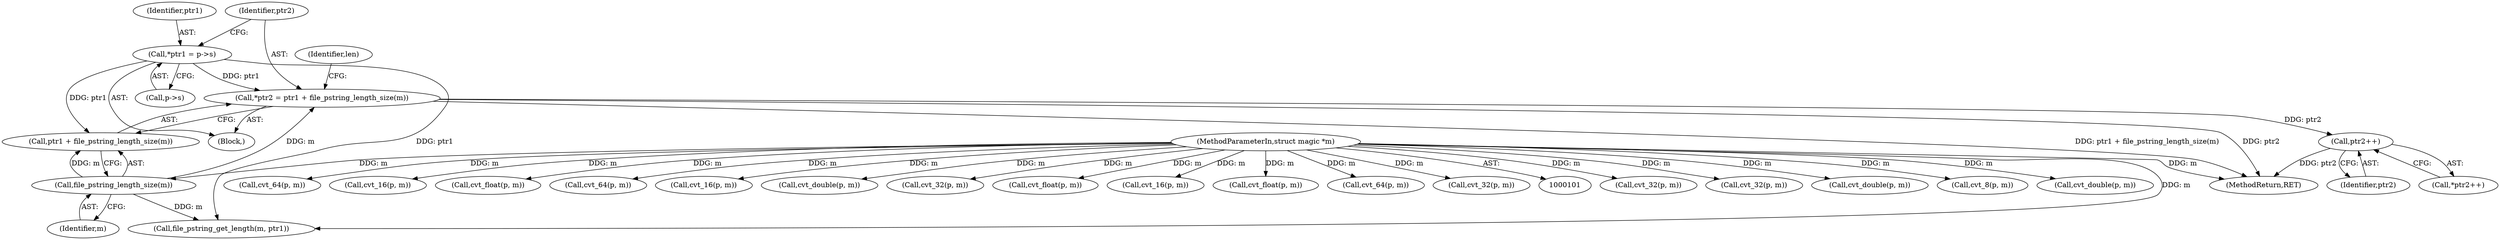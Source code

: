 digraph "0_file_4a284c89d6ef11aca34da65da7d673050a5ea320_2@integer" {
"1000179" [label="(Call,*ptr2 = ptr1 + file_pstring_length_size(m))"];
"1000173" [label="(Call,*ptr1 = p->s)"];
"1000183" [label="(Call,file_pstring_length_size(m))"];
"1000103" [label="(MethodParameterIn,struct magic *m)"];
"1000214" [label="(Call,ptr2++)"];
"1000138" [label="(Call,cvt_32(p, m))"];
"1000600" [label="(Call,cvt_32(p, m))"];
"1000706" [label="(Call,cvt_double(p, m))"];
"1000187" [label="(Identifier,len)"];
"1000179" [label="(Call,*ptr2 = ptr1 + file_pstring_length_size(m))"];
"1000124" [label="(Call,cvt_8(p, m))"];
"1000793" [label="(Call,cvt_double(p, m))"];
"1000147" [label="(Call,cvt_64(p, m))"];
"1000183" [label="(Call,file_pstring_length_size(m))"];
"1000130" [label="(Call,cvt_16(p, m))"];
"1000103" [label="(MethodParameterIn,struct magic *m)"];
"1000180" [label="(Identifier,ptr2)"];
"1000653" [label="(Call,cvt_float(p, m))"];
"1000171" [label="(Block,)"];
"1000553" [label="(Call,cvt_64(p, m))"];
"1000242" [label="(Call,cvt_16(p, m))"];
"1000880" [label="(Call,cvt_double(p, m))"];
"1000175" [label="(Call,p->s)"];
"1000215" [label="(Identifier,ptr2)"];
"1000214" [label="(Call,ptr2++)"];
"1000457" [label="(Call,cvt_32(p, m))"];
"1000174" [label="(Identifier,ptr1)"];
"1000188" [label="(Call,file_pstring_get_length(m, ptr1))"];
"1000181" [label="(Call,ptr1 + file_pstring_length_size(m))"];
"1000606" [label="(Call,cvt_float(p, m))"];
"1000184" [label="(Identifier,m)"];
"1000410" [label="(Call,cvt_16(p, m))"];
"1000213" [label="(Call,*ptr2++)"];
"1000902" [label="(MethodReturn,RET)"];
"1000700" [label="(Call,cvt_float(p, m))"];
"1000385" [label="(Call,cvt_64(p, m))"];
"1000173" [label="(Call,*ptr1 = p->s)"];
"1000289" [label="(Call,cvt_32(p, m))"];
"1000179" -> "1000171"  [label="AST: "];
"1000179" -> "1000181"  [label="CFG: "];
"1000180" -> "1000179"  [label="AST: "];
"1000181" -> "1000179"  [label="AST: "];
"1000187" -> "1000179"  [label="CFG: "];
"1000179" -> "1000902"  [label="DDG: ptr1 + file_pstring_length_size(m)"];
"1000179" -> "1000902"  [label="DDG: ptr2"];
"1000173" -> "1000179"  [label="DDG: ptr1"];
"1000183" -> "1000179"  [label="DDG: m"];
"1000179" -> "1000214"  [label="DDG: ptr2"];
"1000173" -> "1000171"  [label="AST: "];
"1000173" -> "1000175"  [label="CFG: "];
"1000174" -> "1000173"  [label="AST: "];
"1000175" -> "1000173"  [label="AST: "];
"1000180" -> "1000173"  [label="CFG: "];
"1000173" -> "1000181"  [label="DDG: ptr1"];
"1000173" -> "1000188"  [label="DDG: ptr1"];
"1000183" -> "1000181"  [label="AST: "];
"1000183" -> "1000184"  [label="CFG: "];
"1000184" -> "1000183"  [label="AST: "];
"1000181" -> "1000183"  [label="CFG: "];
"1000183" -> "1000181"  [label="DDG: m"];
"1000103" -> "1000183"  [label="DDG: m"];
"1000183" -> "1000188"  [label="DDG: m"];
"1000103" -> "1000101"  [label="AST: "];
"1000103" -> "1000902"  [label="DDG: m"];
"1000103" -> "1000124"  [label="DDG: m"];
"1000103" -> "1000130"  [label="DDG: m"];
"1000103" -> "1000138"  [label="DDG: m"];
"1000103" -> "1000147"  [label="DDG: m"];
"1000103" -> "1000188"  [label="DDG: m"];
"1000103" -> "1000242"  [label="DDG: m"];
"1000103" -> "1000289"  [label="DDG: m"];
"1000103" -> "1000385"  [label="DDG: m"];
"1000103" -> "1000410"  [label="DDG: m"];
"1000103" -> "1000457"  [label="DDG: m"];
"1000103" -> "1000553"  [label="DDG: m"];
"1000103" -> "1000600"  [label="DDG: m"];
"1000103" -> "1000606"  [label="DDG: m"];
"1000103" -> "1000653"  [label="DDG: m"];
"1000103" -> "1000700"  [label="DDG: m"];
"1000103" -> "1000706"  [label="DDG: m"];
"1000103" -> "1000793"  [label="DDG: m"];
"1000103" -> "1000880"  [label="DDG: m"];
"1000214" -> "1000213"  [label="AST: "];
"1000214" -> "1000215"  [label="CFG: "];
"1000215" -> "1000214"  [label="AST: "];
"1000213" -> "1000214"  [label="CFG: "];
"1000214" -> "1000902"  [label="DDG: ptr2"];
}
